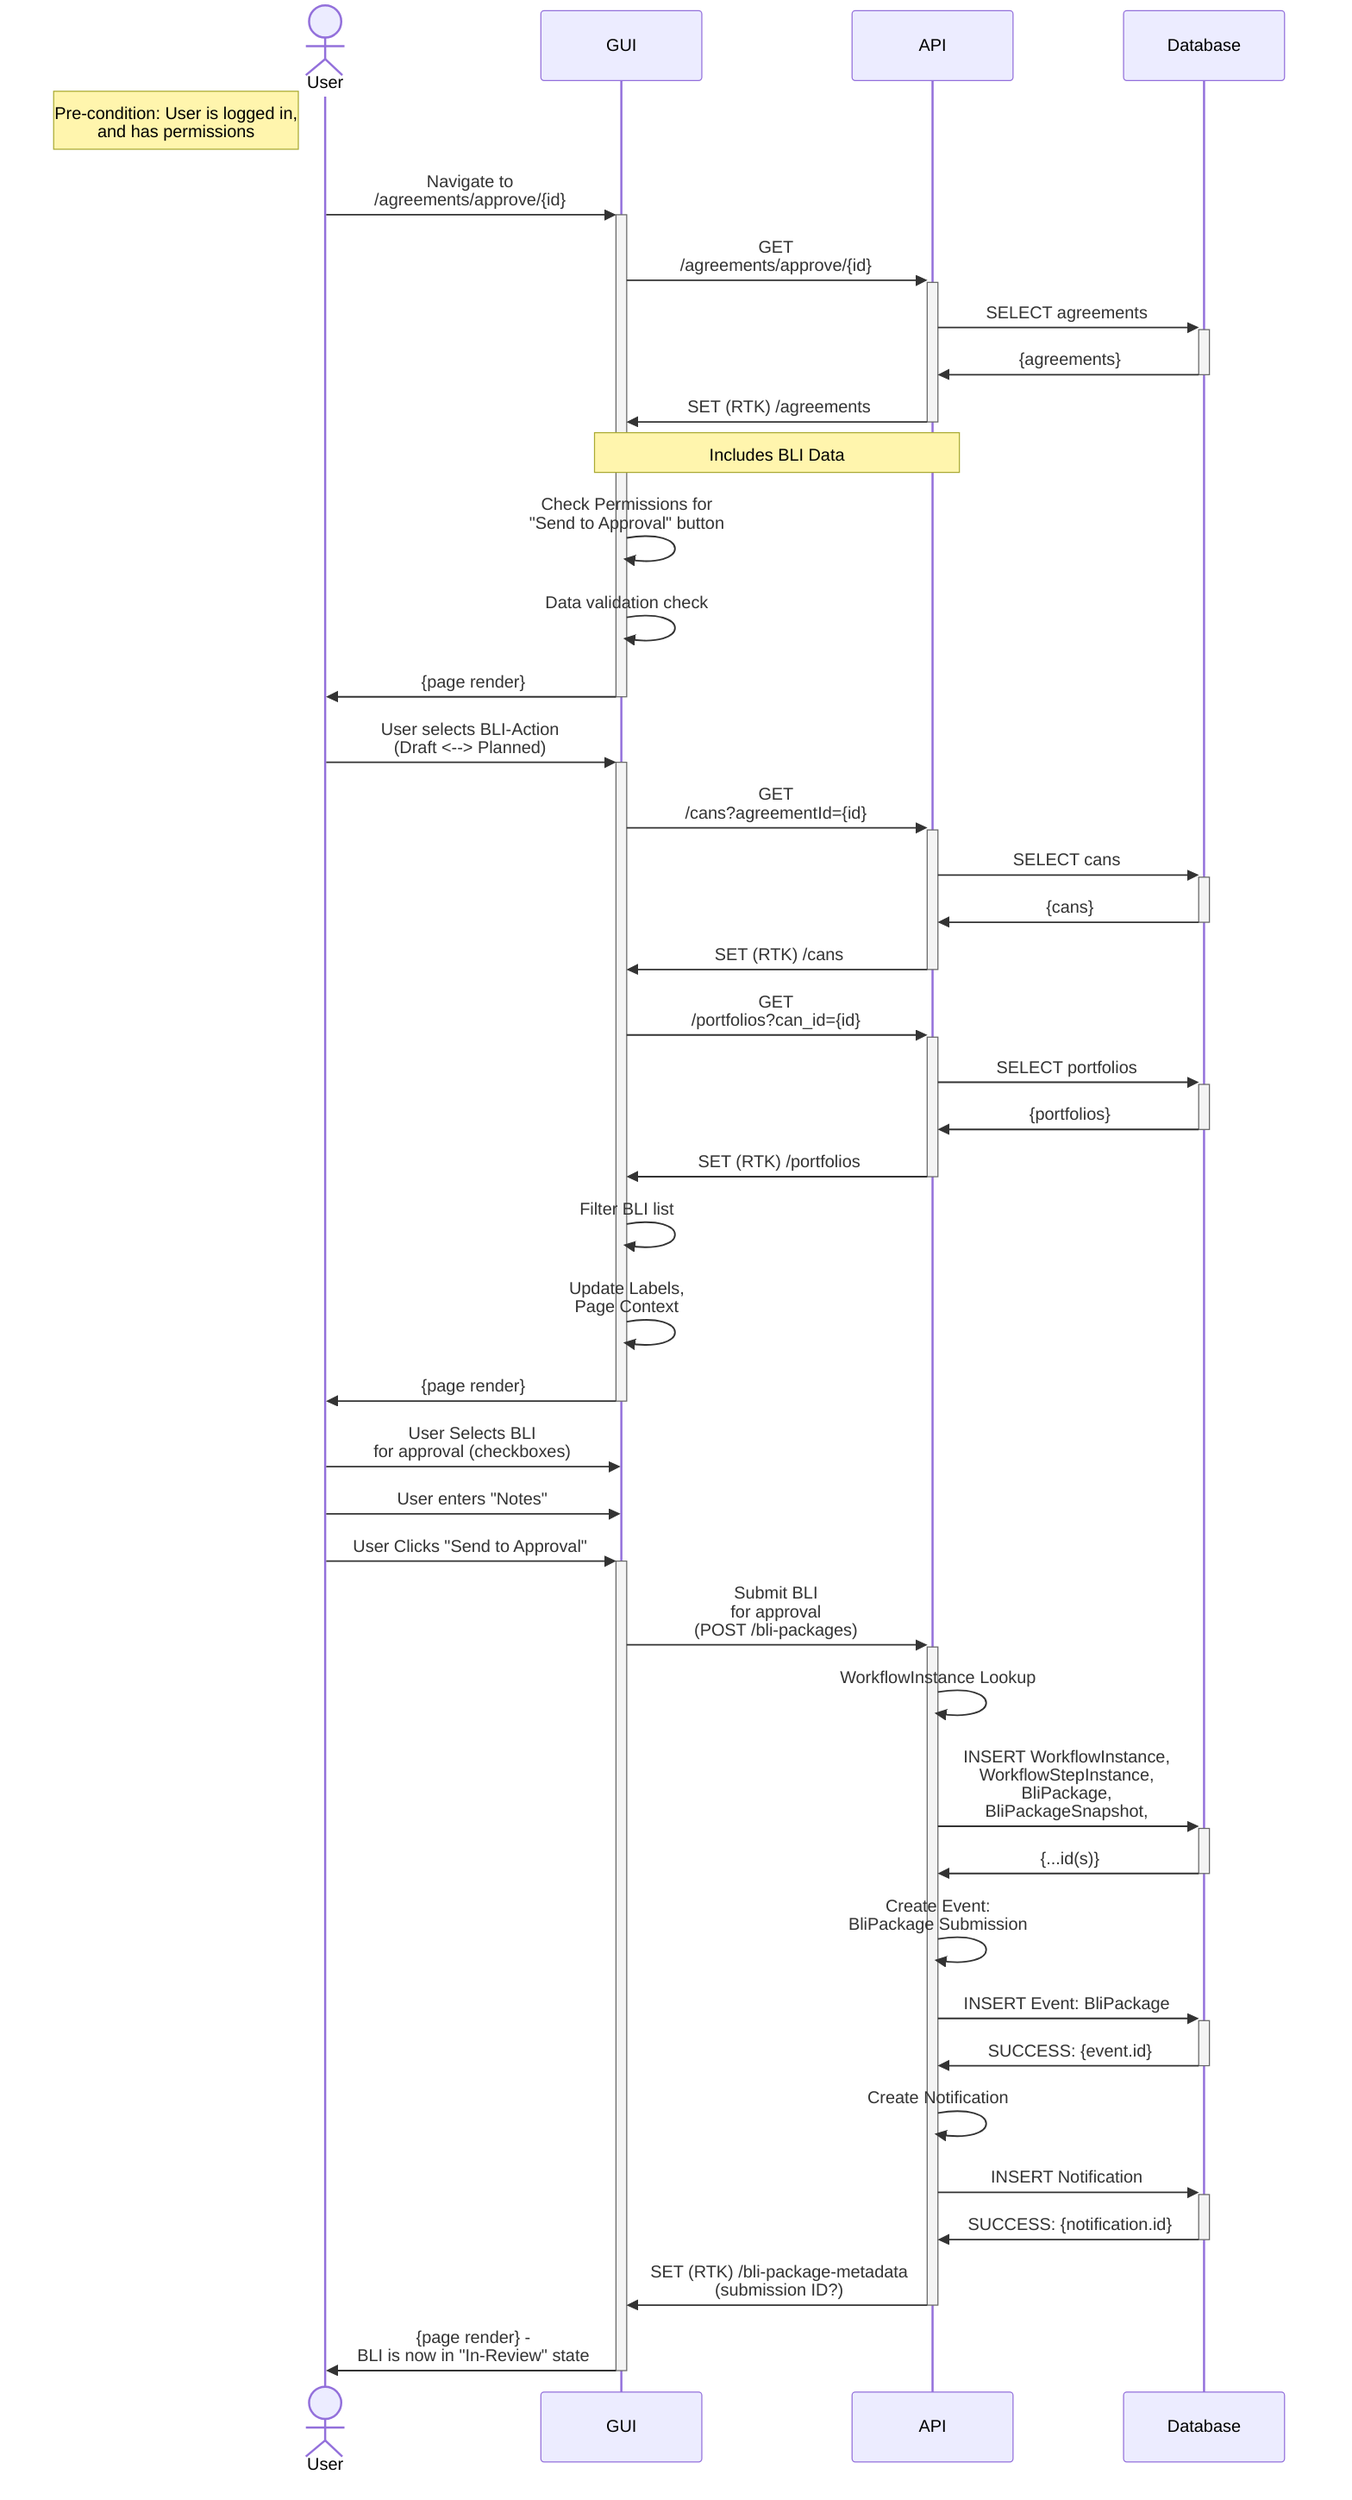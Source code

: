 sequenceDiagram

    Actor User
    participant GUI
    participant API
    participant Database

    Note left of User: Pre-condition: User is logged in,<br/> and has permissions
    User->>+GUI: Navigate to <br/>/agreements/approve/{id}

    GUI->>+API: GET <br/>/agreements/approve/{id}

    API ->>+ Database: SELECT agreements
    Database ->>- API: {agreements}

    API ->>- GUI: SET (RTK) /agreements
    Note over API,GUI: Includes BLI Data

    #Frontend (JS) Checks
    GUI ->> GUI: Check Permissions for<br/>"Send to Approval" button
    GUI ->> GUI: Data validation check

    GUI ->>- User: {page render}

    User ->>+ GUI: User selects BLI-Action <br/> (Draft <--> Planned)
    GUI ->>+ API: GET <br/> /cans?agreementId={id}
    API ->>+ Database: SELECT cans
    Database ->>- API: {cans}
    API ->>- GUI: SET (RTK) /cans

    GUI ->>+ API: GET <br/> /portfolios?can_id={id}
    API ->>+ Database: SELECT portfolios
    Database ->>- API: {portfolios}
    API ->>- GUI: SET (RTK) /portfolios

    GUI ->> GUI: Filter BLI list
    GUI ->> GUI: Update Labels, <br/> Page Context

    GUI ->>- User: {page render}

    User ->> GUI: User Selects BLI <br/> for approval (checkboxes)
    User ->> GUI: User enters "Notes"
    User ->>+ GUI: User Clicks "Send to Approval"

    GUI ->>+ API: Submit BLI <br/> for approval <br/> (POST /bli-packages)

    API ->> API: WorkflowInstance Lookup

    API ->>+ Database: INSERT WorkflowInstance, <br/> WorkflowStepInstance, <br/> BliPackage, <br/>BliPackageSnapshot,
    Database ->>- API: {...id(s)}

    API ->> API: Create Event: <br/>BliPackage Submission
    API ->>+ Database: INSERT Event: BliPackage
    Database ->>- API: SUCCESS: {event.id}

    API ->> API: Create Notification
    API ->>+ Database: INSERT Notification
    Database ->>- API: SUCCESS: {notification.id}

    API ->>- GUI: SET (RTK) /bli-package-metadata <br/>(submission ID?)
    GUI ->>- User: {page render} - <br/> BLI is now in "In-Review" state